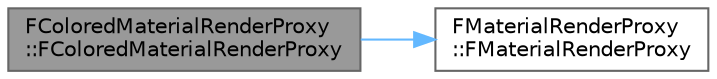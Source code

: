 digraph "FColoredMaterialRenderProxy::FColoredMaterialRenderProxy"
{
 // INTERACTIVE_SVG=YES
 // LATEX_PDF_SIZE
  bgcolor="transparent";
  edge [fontname=Helvetica,fontsize=10,labelfontname=Helvetica,labelfontsize=10];
  node [fontname=Helvetica,fontsize=10,shape=box,height=0.2,width=0.4];
  rankdir="LR";
  Node1 [id="Node000001",label="FColoredMaterialRenderProxy\l::FColoredMaterialRenderProxy",height=0.2,width=0.4,color="gray40", fillcolor="grey60", style="filled", fontcolor="black",tooltip="Initialization constructor."];
  Node1 -> Node2 [id="edge1_Node000001_Node000002",color="steelblue1",style="solid",tooltip=" "];
  Node2 [id="Node000002",label="FMaterialRenderProxy\l::FMaterialRenderProxy",height=0.2,width=0.4,color="grey40", fillcolor="white", style="filled",URL="$d5/d6d/classFMaterialRenderProxy.html#aef7c11b84c667e252ad0e23dc4181ab2",tooltip="Default constructor."];
}
